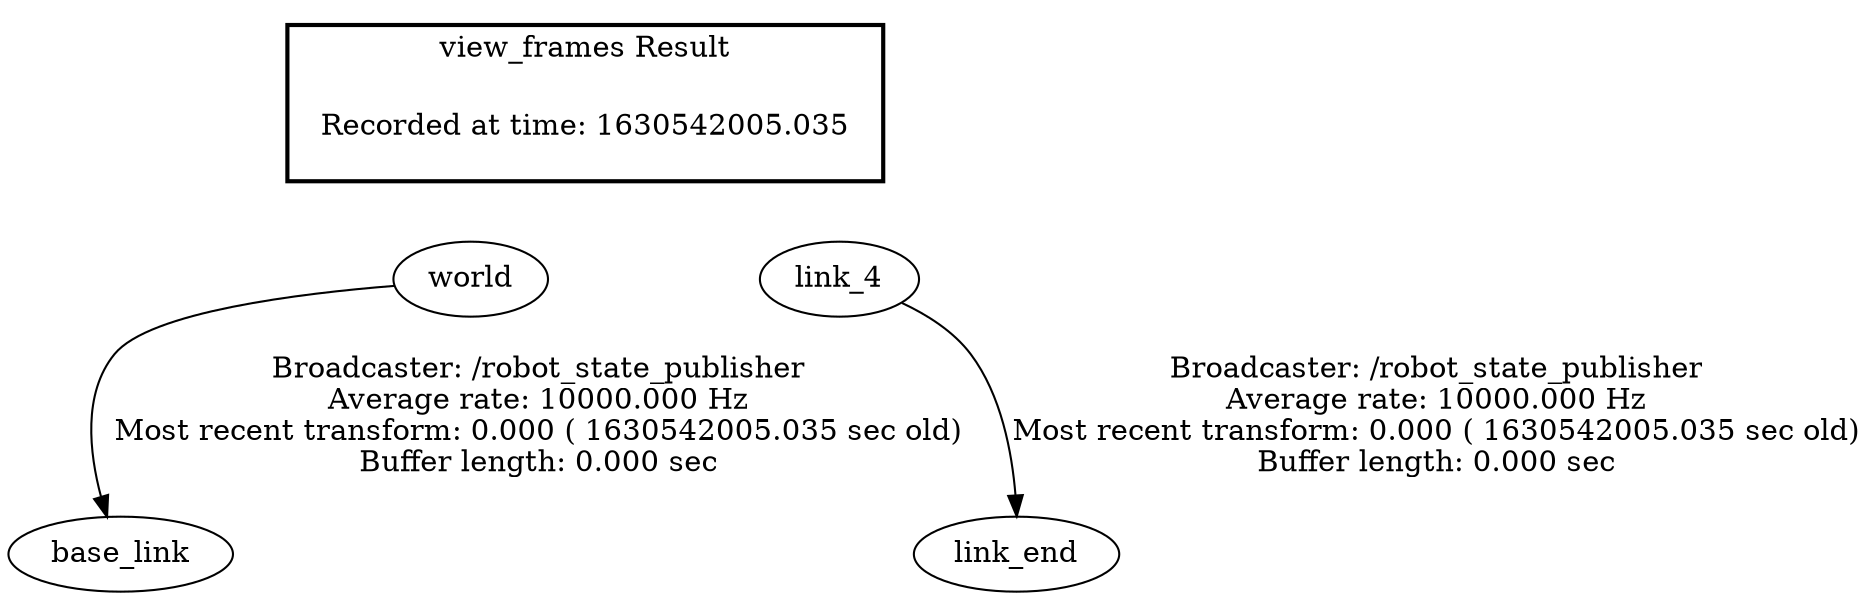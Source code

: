 digraph G {
"world" -> "base_link"[label="Broadcaster: /robot_state_publisher\nAverage rate: 10000.000 Hz\nMost recent transform: 0.000 ( 1630542005.035 sec old)\nBuffer length: 0.000 sec\n"];
"link_4" -> "link_end"[label="Broadcaster: /robot_state_publisher\nAverage rate: 10000.000 Hz\nMost recent transform: 0.000 ( 1630542005.035 sec old)\nBuffer length: 0.000 sec\n"];
edge [style=invis];
 subgraph cluster_legend { style=bold; color=black; label ="view_frames Result";
"Recorded at time: 1630542005.035"[ shape=plaintext ] ;
 }->"world";
edge [style=invis];
 subgraph cluster_legend { style=bold; color=black; label ="view_frames Result";
"Recorded at time: 1630542005.035"[ shape=plaintext ] ;
 }->"link_4";
}